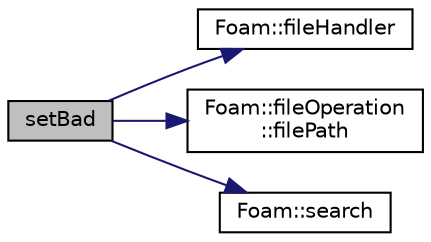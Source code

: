 digraph "setBad"
{
  bgcolor="transparent";
  edge [fontname="Helvetica",fontsize="10",labelfontname="Helvetica",labelfontsize="10"];
  node [fontname="Helvetica",fontsize="10",shape=record];
  rankdir="LR";
  Node1 [label="setBad",height=0.2,width=0.4,color="black", fillcolor="grey75", style="filled" fontcolor="black"];
  Node1 -> Node2 [color="midnightblue",fontsize="10",style="solid",fontname="Helvetica"];
  Node2 [label="Foam::fileHandler",height=0.2,width=0.4,color="black",URL="$namespaceFoam.html#a04d5051c9ff037a58acee81e362598fc",tooltip="Get current file handler. "];
  Node1 -> Node3 [color="midnightblue",fontsize="10",style="solid",fontname="Helvetica"];
  Node3 [label="Foam::fileOperation\l::filePath",height=0.2,width=0.4,color="black",URL="$classFoam_1_1fileOperation.html#ae811b56735778f85ec3876594a059719",tooltip="Search for an object. checkGlobal : also check undecomposed case. "];
  Node1 -> Node4 [color="midnightblue",fontsize="10",style="solid",fontname="Helvetica"];
  Node4 [label="Foam::search",height=0.2,width=0.4,color="black",URL="$namespaceFoam.html#af960e9b0859dc8a5454cb180698f87f5",tooltip="Recursively search the given directory for the file. "];
}
